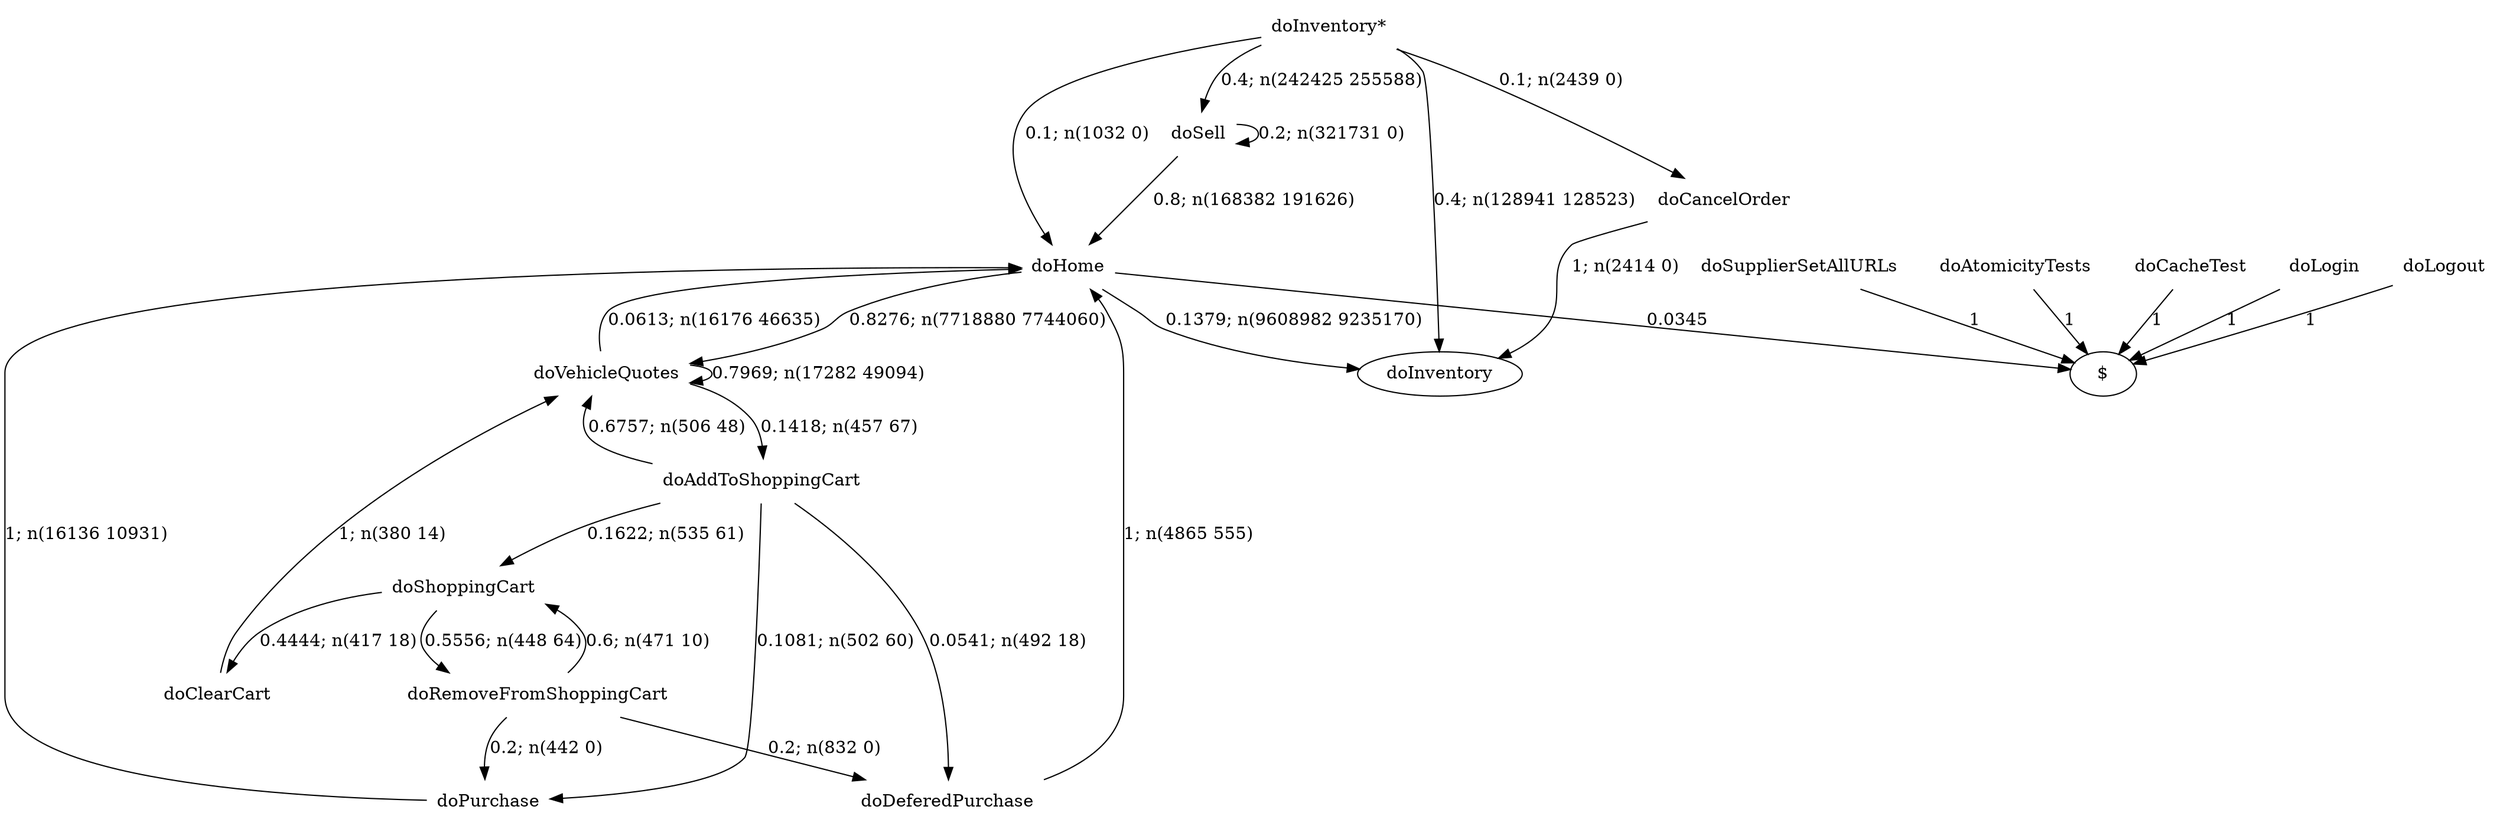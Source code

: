 digraph G {"doInventory*" [label="doInventory*",shape=none];"doSupplierSetAllURLs" [label="doSupplierSetAllURLs",shape=none];"doAtomicityTests" [label="doAtomicityTests",shape=none];"doCacheTest" [label="doCacheTest",shape=none];"doLogin" [label="doLogin",shape=none];"doVehicleQuotes" [label="doVehicleQuotes",shape=none];"doAddToShoppingCart" [label="doAddToShoppingCart",shape=none];"doDeferedPurchase" [label="doDeferedPurchase",shape=none];"doHome" [label="doHome",shape=none];"doShoppingCart" [label="doShoppingCart",shape=none];"doClearCart" [label="doClearCart",shape=none];"doPurchase" [label="doPurchase",shape=none];"doSell" [label="doSell",shape=none];"doLogout" [label="doLogout",shape=none];"doCancelOrder" [label="doCancelOrder",shape=none];"doRemoveFromShoppingCart" [label="doRemoveFromShoppingCart",shape=none];"doInventory*"->"doInventory" [style=solid,label="0.4; n(128941 128523)"];"doInventory*"->"doHome" [style=solid,label="0.1; n(1032 0)"];"doInventory*"->"doSell" [style=solid,label="0.4; n(242425 255588)"];"doInventory*"->"doCancelOrder" [style=solid,label="0.1; n(2439 0)"];"doSupplierSetAllURLs"->"$" [style=solid,label="1"];"doAtomicityTests"->"$" [style=solid,label="1"];"doCacheTest"->"$" [style=solid,label="1"];"doLogin"->"$" [style=solid,label="1"];"doVehicleQuotes"->"doVehicleQuotes" [style=solid,label="0.7969; n(17282 49094)"];"doVehicleQuotes"->"doAddToShoppingCart" [style=solid,label="0.1418; n(457 67)"];"doVehicleQuotes"->"doHome" [style=solid,label="0.0613; n(16176 46635)"];"doAddToShoppingCart"->"doVehicleQuotes" [style=solid,label="0.6757; n(506 48)"];"doAddToShoppingCart"->"doDeferedPurchase" [style=solid,label="0.0541; n(492 18)"];"doAddToShoppingCart"->"doShoppingCart" [style=solid,label="0.1622; n(535 61)"];"doAddToShoppingCart"->"doPurchase" [style=solid,label="0.1081; n(502 60)"];"doDeferedPurchase"->"doHome" [style=solid,label="1; n(4865 555)"];"doHome"->"doInventory" [style=solid,label="0.1379; n(9608982 9235170)"];"doHome"->"doVehicleQuotes" [style=solid,label="0.8276; n(7718880 7744060)"];"doHome"->"$" [style=solid,label="0.0345"];"doShoppingCart"->"doClearCart" [style=solid,label="0.4444; n(417 18)"];"doShoppingCart"->"doRemoveFromShoppingCart" [style=solid,label="0.5556; n(448 64)"];"doClearCart"->"doVehicleQuotes" [style=solid,label="1; n(380 14)"];"doPurchase"->"doHome" [style=solid,label="1; n(16136 10931)"];"doSell"->"doHome" [style=solid,label="0.8; n(168382 191626)"];"doSell"->"doSell" [style=solid,label="0.2; n(321731 0)"];"doLogout"->"$" [style=solid,label="1"];"doCancelOrder"->"doInventory" [style=solid,label="1; n(2414 0)"];"doRemoveFromShoppingCart"->"doDeferedPurchase" [style=solid,label="0.2; n(832 0)"];"doRemoveFromShoppingCart"->"doShoppingCart" [style=solid,label="0.6; n(471 10)"];"doRemoveFromShoppingCart"->"doPurchase" [style=solid,label="0.2; n(442 0)"];}